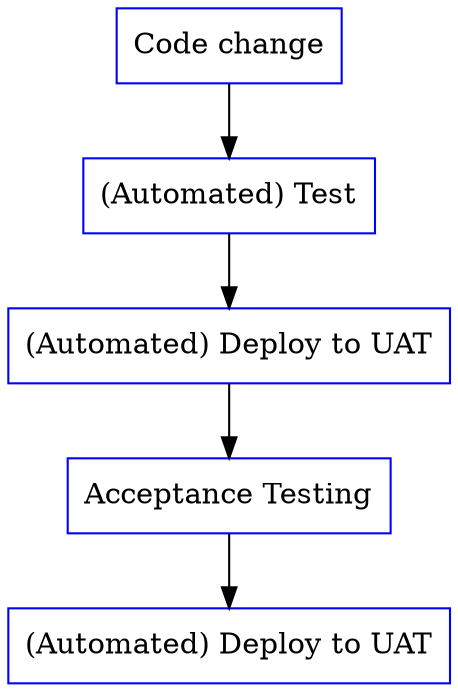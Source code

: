 digraph policy_propagation {
  node [ shape = box ];

    code [ label = "Code change"      color = blue style = filled fillcolor = white ]
    test [ label = "(Automated) Test" color = blue style = filled fillcolor = white ]
    deploy_uat [ label = "(Automated) Deploy to UAT" color = blue style = filled fillcolor = white ]
    uat_test [ label = "Acceptance Testing" color = blue style = filled fillcolor = white ]
    deploy_prod [ label = "(Automated) Deploy to UAT" color = blue style = filled fillcolor = white ]

  code -> test;
  test -> deploy_uat;
  deploy_uat -> uat_test;
  uat_test -> deploy_prod;

}
